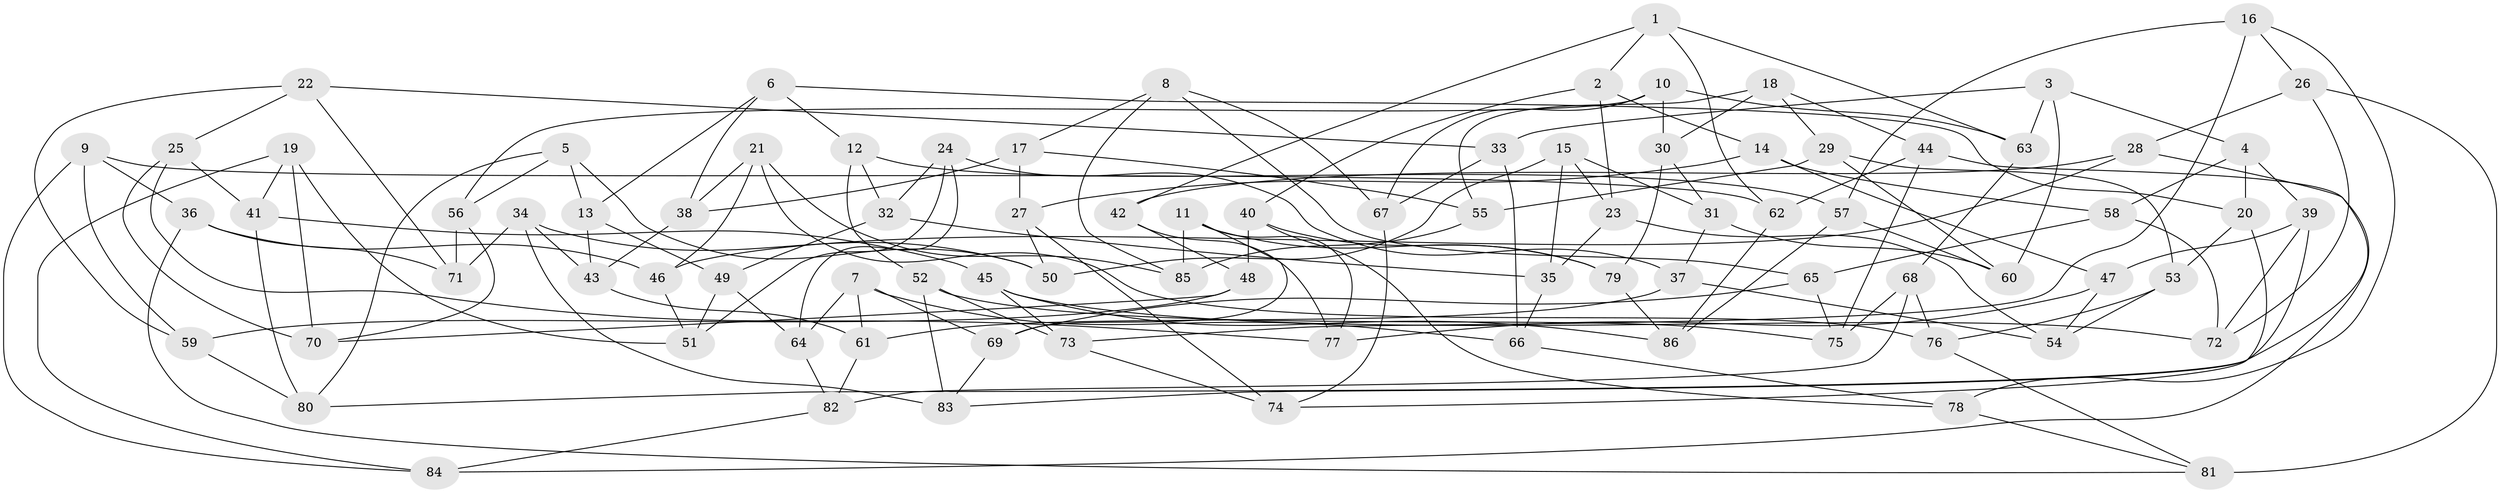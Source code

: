 // Generated by graph-tools (version 1.1) at 2025/11/02/27/25 16:11:48]
// undirected, 86 vertices, 172 edges
graph export_dot {
graph [start="1"]
  node [color=gray90,style=filled];
  1;
  2;
  3;
  4;
  5;
  6;
  7;
  8;
  9;
  10;
  11;
  12;
  13;
  14;
  15;
  16;
  17;
  18;
  19;
  20;
  21;
  22;
  23;
  24;
  25;
  26;
  27;
  28;
  29;
  30;
  31;
  32;
  33;
  34;
  35;
  36;
  37;
  38;
  39;
  40;
  41;
  42;
  43;
  44;
  45;
  46;
  47;
  48;
  49;
  50;
  51;
  52;
  53;
  54;
  55;
  56;
  57;
  58;
  59;
  60;
  61;
  62;
  63;
  64;
  65;
  66;
  67;
  68;
  69;
  70;
  71;
  72;
  73;
  74;
  75;
  76;
  77;
  78;
  79;
  80;
  81;
  82;
  83;
  84;
  85;
  86;
  1 -- 62;
  1 -- 2;
  1 -- 42;
  1 -- 63;
  2 -- 14;
  2 -- 23;
  2 -- 40;
  3 -- 4;
  3 -- 60;
  3 -- 33;
  3 -- 63;
  4 -- 20;
  4 -- 58;
  4 -- 39;
  5 -- 13;
  5 -- 56;
  5 -- 50;
  5 -- 80;
  6 -- 38;
  6 -- 13;
  6 -- 20;
  6 -- 12;
  7 -- 64;
  7 -- 69;
  7 -- 61;
  7 -- 66;
  8 -- 85;
  8 -- 65;
  8 -- 67;
  8 -- 17;
  9 -- 62;
  9 -- 84;
  9 -- 36;
  9 -- 59;
  10 -- 63;
  10 -- 67;
  10 -- 30;
  10 -- 56;
  11 -- 85;
  11 -- 79;
  11 -- 77;
  11 -- 69;
  12 -- 52;
  12 -- 32;
  12 -- 57;
  13 -- 43;
  13 -- 49;
  14 -- 47;
  14 -- 58;
  14 -- 27;
  15 -- 35;
  15 -- 50;
  15 -- 23;
  15 -- 31;
  16 -- 57;
  16 -- 73;
  16 -- 78;
  16 -- 26;
  17 -- 27;
  17 -- 38;
  17 -- 55;
  18 -- 44;
  18 -- 55;
  18 -- 29;
  18 -- 30;
  19 -- 41;
  19 -- 70;
  19 -- 51;
  19 -- 84;
  20 -- 74;
  20 -- 53;
  21 -- 38;
  21 -- 85;
  21 -- 46;
  21 -- 76;
  22 -- 25;
  22 -- 33;
  22 -- 59;
  22 -- 71;
  23 -- 54;
  23 -- 35;
  24 -- 32;
  24 -- 51;
  24 -- 37;
  24 -- 64;
  25 -- 70;
  25 -- 41;
  25 -- 77;
  26 -- 81;
  26 -- 28;
  26 -- 72;
  27 -- 74;
  27 -- 50;
  28 -- 42;
  28 -- 80;
  28 -- 46;
  29 -- 55;
  29 -- 53;
  29 -- 60;
  30 -- 79;
  30 -- 31;
  31 -- 37;
  31 -- 60;
  32 -- 49;
  32 -- 35;
  33 -- 66;
  33 -- 67;
  34 -- 50;
  34 -- 83;
  34 -- 43;
  34 -- 71;
  35 -- 66;
  36 -- 81;
  36 -- 71;
  36 -- 46;
  37 -- 54;
  37 -- 61;
  38 -- 43;
  39 -- 72;
  39 -- 47;
  39 -- 83;
  40 -- 48;
  40 -- 78;
  40 -- 79;
  41 -- 80;
  41 -- 45;
  42 -- 77;
  42 -- 48;
  43 -- 61;
  44 -- 75;
  44 -- 62;
  44 -- 84;
  45 -- 72;
  45 -- 73;
  45 -- 86;
  46 -- 51;
  47 -- 77;
  47 -- 54;
  48 -- 59;
  48 -- 70;
  49 -- 51;
  49 -- 64;
  52 -- 73;
  52 -- 83;
  52 -- 75;
  53 -- 76;
  53 -- 54;
  55 -- 85;
  56 -- 71;
  56 -- 70;
  57 -- 86;
  57 -- 60;
  58 -- 72;
  58 -- 65;
  59 -- 80;
  61 -- 82;
  62 -- 86;
  63 -- 68;
  64 -- 82;
  65 -- 75;
  65 -- 69;
  66 -- 78;
  67 -- 74;
  68 -- 76;
  68 -- 82;
  68 -- 75;
  69 -- 83;
  73 -- 74;
  76 -- 81;
  78 -- 81;
  79 -- 86;
  82 -- 84;
}
